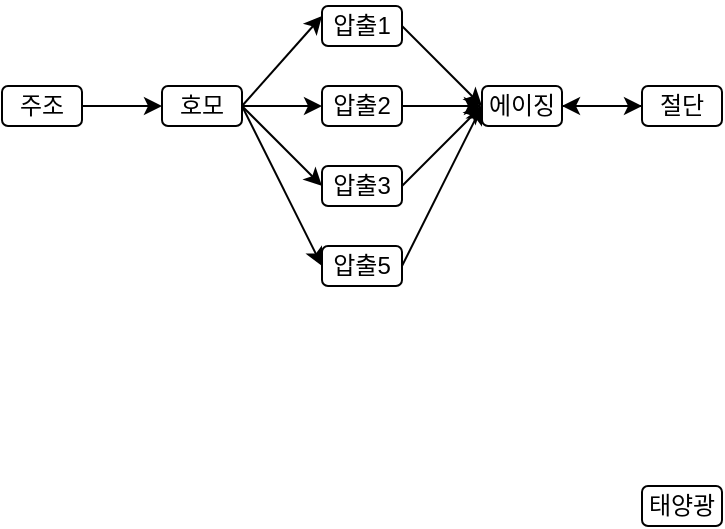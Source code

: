 <mxfile version="26.1.3">
  <diagram name="페이지-1" id="7C0VOprBPrQ0-pR28OK8">
    <mxGraphModel dx="1185" dy="627" grid="1" gridSize="10" guides="1" tooltips="1" connect="1" arrows="1" fold="1" page="1" pageScale="1" pageWidth="1169" pageHeight="827" math="0" shadow="0">
      <root>
        <mxCell id="0" />
        <mxCell id="1" parent="0" />
        <mxCell id="EOWBaJkbITWQSVKOuZeT-1" value="주조" style="rounded=1;whiteSpace=wrap;html=1;labelBackgroundColor=none;" parent="1" vertex="1">
          <mxGeometry x="40" y="120" width="40" height="20" as="geometry" />
        </mxCell>
        <mxCell id="EOWBaJkbITWQSVKOuZeT-2" value="호모" style="rounded=1;whiteSpace=wrap;html=1;labelBackgroundColor=none;" parent="1" vertex="1">
          <mxGeometry x="120" y="120" width="40" height="20" as="geometry" />
        </mxCell>
        <mxCell id="EOWBaJkbITWQSVKOuZeT-4" value="" style="endArrow=classic;html=1;rounded=1;exitX=1;exitY=0.5;exitDx=0;exitDy=0;entryX=0;entryY=0.5;entryDx=0;entryDy=0;labelBackgroundColor=none;fontColor=default;" parent="1" source="EOWBaJkbITWQSVKOuZeT-1" target="EOWBaJkbITWQSVKOuZeT-2" edge="1">
          <mxGeometry width="50" height="50" relative="1" as="geometry">
            <mxPoint x="460" y="360" as="sourcePoint" />
            <mxPoint x="510" y="310" as="targetPoint" />
          </mxGeometry>
        </mxCell>
        <mxCell id="2yGPMiu2YgYd3en7Hcpp-1" value="압출1" style="rounded=1;whiteSpace=wrap;html=1;labelBackgroundColor=none;" vertex="1" parent="1">
          <mxGeometry x="200" y="80" width="40" height="20" as="geometry" />
        </mxCell>
        <mxCell id="2yGPMiu2YgYd3en7Hcpp-2" value="압출2" style="rounded=1;whiteSpace=wrap;html=1;labelBackgroundColor=none;" vertex="1" parent="1">
          <mxGeometry x="200" y="120" width="40" height="20" as="geometry" />
        </mxCell>
        <mxCell id="2yGPMiu2YgYd3en7Hcpp-3" value="압출3" style="rounded=1;whiteSpace=wrap;html=1;labelBackgroundColor=none;" vertex="1" parent="1">
          <mxGeometry x="200" y="160" width="40" height="20" as="geometry" />
        </mxCell>
        <mxCell id="2yGPMiu2YgYd3en7Hcpp-5" value="압출5" style="rounded=1;whiteSpace=wrap;html=1;labelBackgroundColor=none;" vertex="1" parent="1">
          <mxGeometry x="200" y="200" width="40" height="20" as="geometry" />
        </mxCell>
        <mxCell id="2yGPMiu2YgYd3en7Hcpp-6" value="" style="endArrow=classic;html=1;rounded=1;exitX=1;exitY=0.5;exitDx=0;exitDy=0;entryX=0;entryY=0.25;entryDx=0;entryDy=0;labelBackgroundColor=none;fontColor=default;" edge="1" parent="1" source="EOWBaJkbITWQSVKOuZeT-2" target="2yGPMiu2YgYd3en7Hcpp-1">
          <mxGeometry width="50" height="50" relative="1" as="geometry">
            <mxPoint x="90" y="140" as="sourcePoint" />
            <mxPoint x="130" y="140" as="targetPoint" />
          </mxGeometry>
        </mxCell>
        <mxCell id="2yGPMiu2YgYd3en7Hcpp-7" value="" style="endArrow=classic;html=1;rounded=1;exitX=1;exitY=0.5;exitDx=0;exitDy=0;entryX=0;entryY=0.5;entryDx=0;entryDy=0;labelBackgroundColor=none;fontColor=default;" edge="1" parent="1" source="EOWBaJkbITWQSVKOuZeT-2" target="2yGPMiu2YgYd3en7Hcpp-2">
          <mxGeometry width="50" height="50" relative="1" as="geometry">
            <mxPoint x="170" y="140" as="sourcePoint" />
            <mxPoint x="210" y="95" as="targetPoint" />
          </mxGeometry>
        </mxCell>
        <mxCell id="2yGPMiu2YgYd3en7Hcpp-8" value="" style="endArrow=classic;html=1;rounded=1;entryX=0;entryY=0.5;entryDx=0;entryDy=0;labelBackgroundColor=none;fontColor=default;" edge="1" parent="1" target="2yGPMiu2YgYd3en7Hcpp-3">
          <mxGeometry width="50" height="50" relative="1" as="geometry">
            <mxPoint x="160" y="130" as="sourcePoint" />
            <mxPoint x="210" y="140" as="targetPoint" />
          </mxGeometry>
        </mxCell>
        <mxCell id="2yGPMiu2YgYd3en7Hcpp-9" value="" style="endArrow=classic;html=1;rounded=1;exitX=1;exitY=0.5;exitDx=0;exitDy=0;entryX=0;entryY=0.5;entryDx=0;entryDy=0;labelBackgroundColor=none;fontColor=default;" edge="1" parent="1" source="EOWBaJkbITWQSVKOuZeT-2" target="2yGPMiu2YgYd3en7Hcpp-5">
          <mxGeometry width="50" height="50" relative="1" as="geometry">
            <mxPoint x="190" y="160" as="sourcePoint" />
            <mxPoint x="210" y="180" as="targetPoint" />
          </mxGeometry>
        </mxCell>
        <mxCell id="2yGPMiu2YgYd3en7Hcpp-11" value="에이징" style="rounded=1;whiteSpace=wrap;html=1;labelBackgroundColor=none;" vertex="1" parent="1">
          <mxGeometry x="280" y="120" width="40" height="20" as="geometry" />
        </mxCell>
        <mxCell id="2yGPMiu2YgYd3en7Hcpp-12" value="" style="endArrow=classic;html=1;rounded=1;exitX=1;exitY=0.5;exitDx=0;exitDy=0;entryX=0;entryY=0.5;entryDx=0;entryDy=0;labelBackgroundColor=none;fontColor=default;" edge="1" parent="1" source="2yGPMiu2YgYd3en7Hcpp-1" target="2yGPMiu2YgYd3en7Hcpp-11">
          <mxGeometry width="50" height="50" relative="1" as="geometry">
            <mxPoint x="170" y="140" as="sourcePoint" />
            <mxPoint x="210" y="95" as="targetPoint" />
          </mxGeometry>
        </mxCell>
        <mxCell id="2yGPMiu2YgYd3en7Hcpp-13" value="" style="endArrow=classic;html=1;rounded=1;exitX=1;exitY=0.5;exitDx=0;exitDy=0;labelBackgroundColor=none;fontColor=default;" edge="1" parent="1" source="2yGPMiu2YgYd3en7Hcpp-2">
          <mxGeometry width="50" height="50" relative="1" as="geometry">
            <mxPoint x="250" y="100" as="sourcePoint" />
            <mxPoint x="280" y="130" as="targetPoint" />
          </mxGeometry>
        </mxCell>
        <mxCell id="2yGPMiu2YgYd3en7Hcpp-14" value="" style="endArrow=classic;html=1;rounded=1;exitX=1;exitY=0.5;exitDx=0;exitDy=0;labelBackgroundColor=none;fontColor=default;" edge="1" parent="1" source="2yGPMiu2YgYd3en7Hcpp-3">
          <mxGeometry width="50" height="50" relative="1" as="geometry">
            <mxPoint x="250" y="140" as="sourcePoint" />
            <mxPoint x="280" y="130" as="targetPoint" />
          </mxGeometry>
        </mxCell>
        <mxCell id="2yGPMiu2YgYd3en7Hcpp-15" value="" style="endArrow=classic;html=1;rounded=1;exitX=1;exitY=0.5;exitDx=0;exitDy=0;labelBackgroundColor=none;fontColor=default;" edge="1" parent="1" source="2yGPMiu2YgYd3en7Hcpp-5">
          <mxGeometry width="50" height="50" relative="1" as="geometry">
            <mxPoint x="250" y="180" as="sourcePoint" />
            <mxPoint x="280" y="130" as="targetPoint" />
          </mxGeometry>
        </mxCell>
        <mxCell id="2yGPMiu2YgYd3en7Hcpp-18" value="" style="edgeStyle=orthogonalEdgeStyle;rounded=1;orthogonalLoop=1;jettySize=auto;html=1;" edge="1" parent="1" source="2yGPMiu2YgYd3en7Hcpp-16" target="2yGPMiu2YgYd3en7Hcpp-11">
          <mxGeometry relative="1" as="geometry" />
        </mxCell>
        <mxCell id="2yGPMiu2YgYd3en7Hcpp-16" value="절단" style="rounded=1;whiteSpace=wrap;html=1;labelBackgroundColor=none;" vertex="1" parent="1">
          <mxGeometry x="360" y="120" width="40" height="20" as="geometry" />
        </mxCell>
        <mxCell id="2yGPMiu2YgYd3en7Hcpp-17" value="" style="endArrow=classic;html=1;rounded=1;exitX=1;exitY=0.5;exitDx=0;exitDy=0;labelBackgroundColor=none;fontColor=default;" edge="1" parent="1" source="2yGPMiu2YgYd3en7Hcpp-11" target="2yGPMiu2YgYd3en7Hcpp-16">
          <mxGeometry width="50" height="50" relative="1" as="geometry">
            <mxPoint x="250" y="100" as="sourcePoint" />
            <mxPoint x="290" y="140" as="targetPoint" />
          </mxGeometry>
        </mxCell>
        <mxCell id="2yGPMiu2YgYd3en7Hcpp-19" value="태양광" style="rounded=1;whiteSpace=wrap;html=1;labelBackgroundColor=none;" vertex="1" parent="1">
          <mxGeometry x="360" y="320" width="40" height="20" as="geometry" />
        </mxCell>
      </root>
    </mxGraphModel>
  </diagram>
</mxfile>
